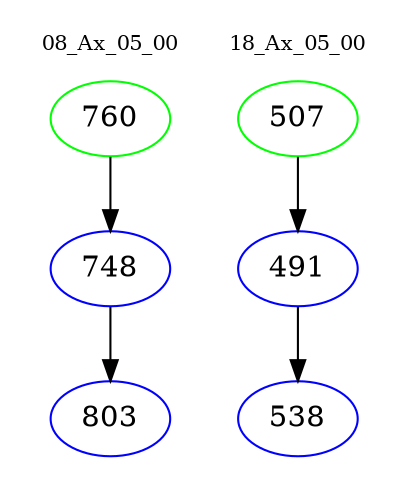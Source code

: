 digraph{
subgraph cluster_0 {
color = white
label = "08_Ax_05_00";
fontsize=10;
T0_760 [label="760", color="green"]
T0_760 -> T0_748 [color="black"]
T0_748 [label="748", color="blue"]
T0_748 -> T0_803 [color="black"]
T0_803 [label="803", color="blue"]
}
subgraph cluster_1 {
color = white
label = "18_Ax_05_00";
fontsize=10;
T1_507 [label="507", color="green"]
T1_507 -> T1_491 [color="black"]
T1_491 [label="491", color="blue"]
T1_491 -> T1_538 [color="black"]
T1_538 [label="538", color="blue"]
}
}
